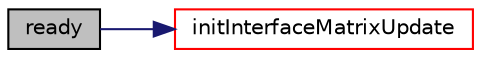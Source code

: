 digraph "ready"
{
  bgcolor="transparent";
  edge [fontname="Helvetica",fontsize="10",labelfontname="Helvetica",labelfontsize="10"];
  node [fontname="Helvetica",fontsize="10",shape=record];
  rankdir="LR";
  Node32 [label="ready",height=0.2,width=0.4,color="black", fillcolor="grey75", style="filled", fontcolor="black"];
  Node32 -> Node33 [color="midnightblue",fontsize="10",style="solid",fontname="Helvetica"];
  Node33 [label="initInterfaceMatrixUpdate",height=0.2,width=0.4,color="red",URL="$a27917.html#aaf996c86730eedc73213a34375f05446",tooltip="Initialise neighbour matrix update. "];
}
